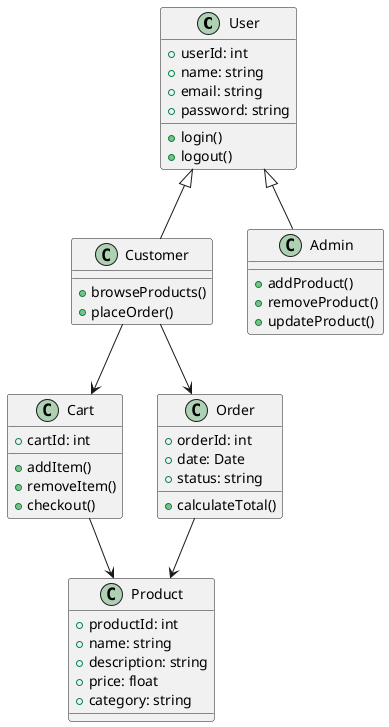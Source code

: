 @startuml
class User {
  +userId: int
  +name: string
  +email: string
  +password: string
  +login()
  +logout()
}

class Customer {
  +browseProducts()
  +placeOrder()
}
class Admin {
  +addProduct()
  +removeProduct()
  +updateProduct()
}

class Product {
  +productId: int
  +name: string
  +description: string
  +price: float
  +category: string
}

class Cart {
  +cartId: int
  +addItem()
  +removeItem()
  +checkout()
}

class Order {
  +orderId: int
  +date: Date
  +status: string
  +calculateTotal()
}

User <|-- Customer
User <|-- Admin
Customer --> Cart
Cart --> Product
Customer --> Order
Order --> Product
@enduml
